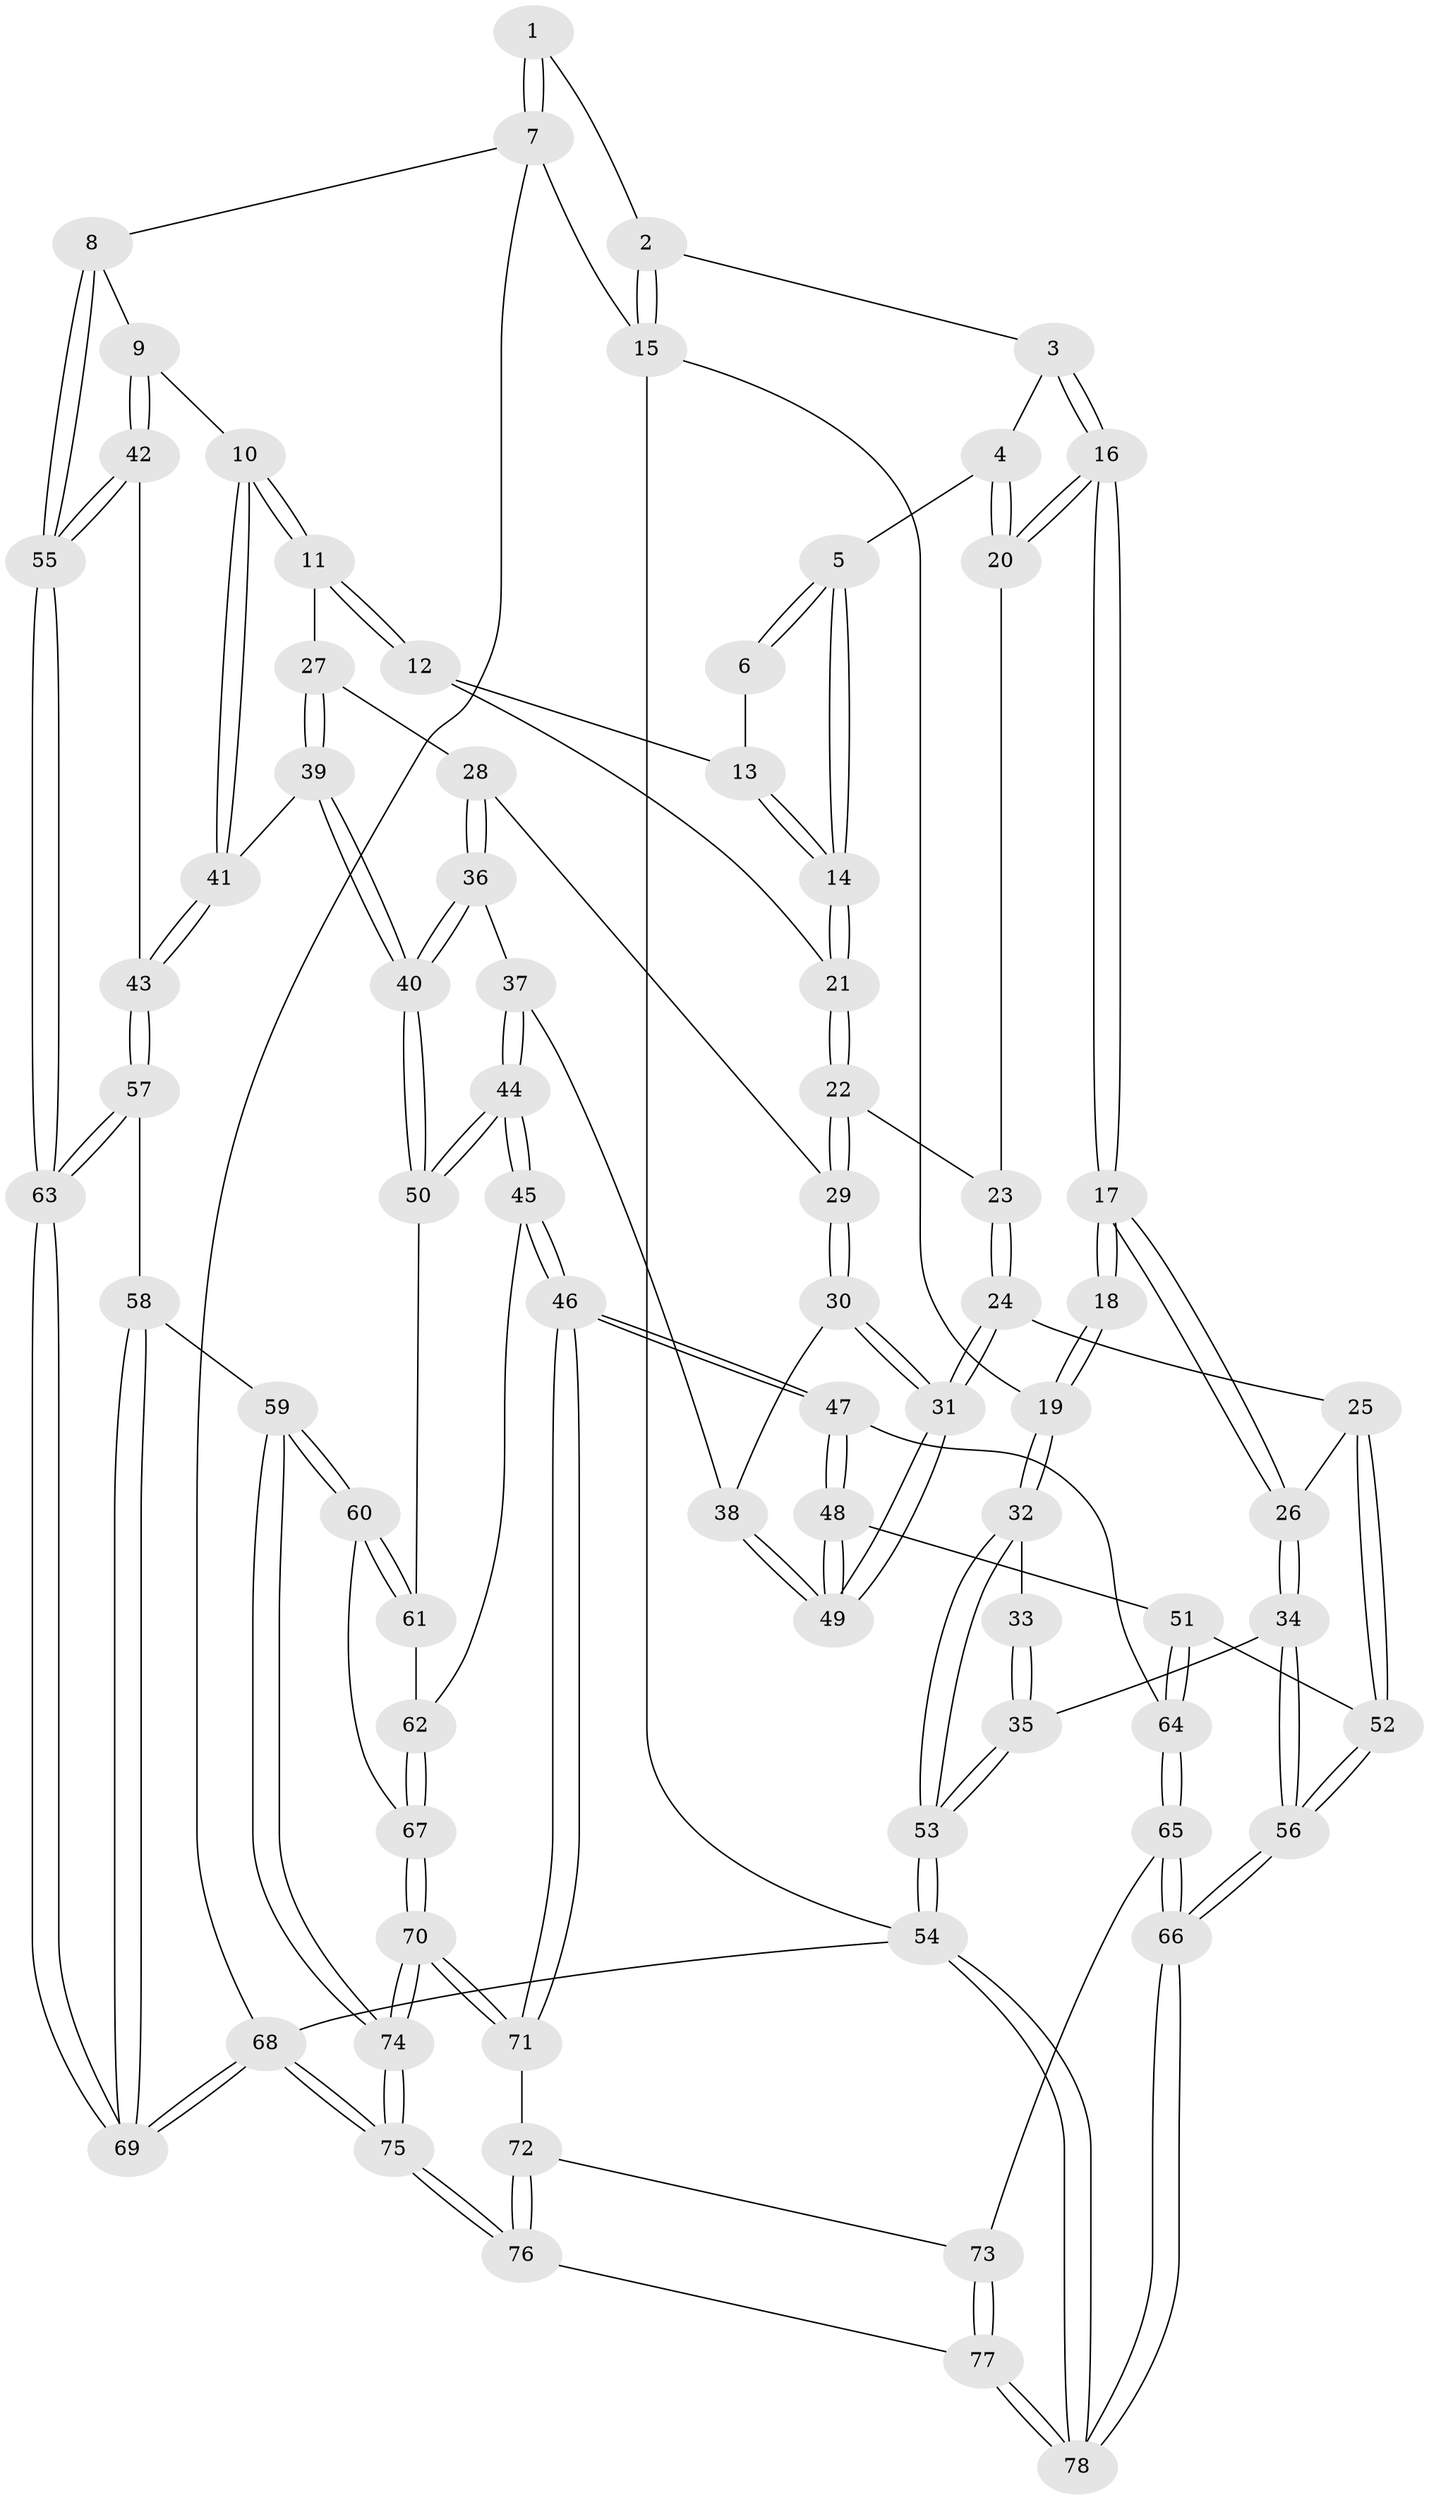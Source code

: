 // coarse degree distribution, {4: 0.40425531914893614, 5: 0.2765957446808511, 3: 0.19148936170212766, 6: 0.10638297872340426, 2: 0.02127659574468085}
// Generated by graph-tools (version 1.1) at 2025/42/03/06/25 10:42:29]
// undirected, 78 vertices, 192 edges
graph export_dot {
graph [start="1"]
  node [color=gray90,style=filled];
  1 [pos="+0.6405159166777143+0"];
  2 [pos="+0.030560979681809274+0"];
  3 [pos="+0.2774929859167581+0.11152856362973321"];
  4 [pos="+0.477950222344569+0.18162914098148236"];
  5 [pos="+0.4945316566477575+0.1808204701654778"];
  6 [pos="+0.6404664511331504+0"];
  7 [pos="+1+0"];
  8 [pos="+1+0.2078909707819522"];
  9 [pos="+1+0.25543084222822515"];
  10 [pos="+1+0.26109013802597864"];
  11 [pos="+1+0.260452708970773"];
  12 [pos="+0.8127949020573936+0.2133272353339981"];
  13 [pos="+0.7151367580423447+0.07819071521433993"];
  14 [pos="+0.5735026376103515+0.27350440836932294"];
  15 [pos="+0+0"];
  16 [pos="+0.25013571232808796+0.3786356966069222"];
  17 [pos="+0.22431369889035138+0.41267307974738215"];
  18 [pos="+0.14807121222890773+0.3864455864416474"];
  19 [pos="+0+0.12796831037651915"];
  20 [pos="+0.3732402395588478+0.3495886775615669"];
  21 [pos="+0.6105700666299768+0.3341307298514131"];
  22 [pos="+0.6100960692793985+0.3371620560971842"];
  23 [pos="+0.44891096455413526+0.37696960705270655"];
  24 [pos="+0.4478864379973334+0.521791479733455"];
  25 [pos="+0.4357429784279658+0.5228754220209156"];
  26 [pos="+0.23997602679567334+0.4833150153104882"];
  27 [pos="+0.7312023329975086+0.45246967963031653"];
  28 [pos="+0.6610125481669378+0.4260269943257681"];
  29 [pos="+0.6210542033025351+0.37982795896731353"];
  30 [pos="+0.48390635982447744+0.5290657057246204"];
  31 [pos="+0.4791940080838507+0.5313527684232384"];
  32 [pos="+0+0.4901980789218895"];
  33 [pos="+0.021910135733332517+0.5045931778579048"];
  34 [pos="+0.1776790897178234+0.7046643749649528"];
  35 [pos="+0.17199501765956327+0.7038345978999299"];
  36 [pos="+0.6461257534691702+0.4952127586474963"];
  37 [pos="+0.6184650716151381+0.5618264907957907"];
  38 [pos="+0.5925305945143983+0.5602038753908377"];
  39 [pos="+0.8166052102967407+0.581932280032312"];
  40 [pos="+0.7425117795125681+0.6338130979024765"];
  41 [pos="+0.8484945064032646+0.5843675223749408"];
  42 [pos="+0.9520983956559461+0.6267123221996855"];
  43 [pos="+0.8886884103957975+0.6286204242853383"];
  44 [pos="+0.653549480589069+0.6490008822947563"];
  45 [pos="+0.6007852420675195+0.701562708862037"];
  46 [pos="+0.5597235016398597+0.7400368549274265"];
  47 [pos="+0.5477121962094448+0.7310404841980076"];
  48 [pos="+0.5128422062041414+0.6948886962768314"];
  49 [pos="+0.5102059833425684+0.673585671206607"];
  50 [pos="+0.7422250209746389+0.6340731114854378"];
  51 [pos="+0.4467534257364483+0.6881979662900682"];
  52 [pos="+0.37697166537950727+0.676784356621255"];
  53 [pos="+0+0.6992794879075074"];
  54 [pos="+0+1"];
  55 [pos="+1+0.6291762956720331"];
  56 [pos="+0.18368059292776157+0.7131011989054692"];
  57 [pos="+0.8890602708451646+0.632870689472371"];
  58 [pos="+0.887935722059586+0.7610604815363802"];
  59 [pos="+0.827530380926357+0.7880137663667542"];
  60 [pos="+0.826561000475798+0.7874377022158736"];
  61 [pos="+0.7453531629054209+0.6518864371356047"];
  62 [pos="+0.7328029384680924+0.7387525686957248"];
  63 [pos="+1+1"];
  64 [pos="+0.3922228397460374+0.7847948340012346"];
  65 [pos="+0.30909810428113493+0.8250991606737064"];
  66 [pos="+0.21251797576049578+0.8174231218535998"];
  67 [pos="+0.731576033801004+0.7684846592762176"];
  68 [pos="+1+1"];
  69 [pos="+1+1"];
  70 [pos="+0.6511994010842468+0.8178032820990578"];
  71 [pos="+0.5603298723561374+0.7427184860084601"];
  72 [pos="+0.5111044403685842+0.8258483756819504"];
  73 [pos="+0.4335394437342385+0.8614831008307273"];
  74 [pos="+0.7431190745430107+1"];
  75 [pos="+0.7552708242347653+1"];
  76 [pos="+0.5966871564447874+1"];
  77 [pos="+0.4570458119526725+1"];
  78 [pos="+0.1455277290901471+1"];
  1 -- 2;
  1 -- 7;
  1 -- 7;
  2 -- 3;
  2 -- 15;
  2 -- 15;
  3 -- 4;
  3 -- 16;
  3 -- 16;
  4 -- 5;
  4 -- 20;
  4 -- 20;
  5 -- 6;
  5 -- 6;
  5 -- 14;
  5 -- 14;
  6 -- 13;
  7 -- 8;
  7 -- 15;
  7 -- 68;
  8 -- 9;
  8 -- 55;
  8 -- 55;
  9 -- 10;
  9 -- 42;
  9 -- 42;
  10 -- 11;
  10 -- 11;
  10 -- 41;
  10 -- 41;
  11 -- 12;
  11 -- 12;
  11 -- 27;
  12 -- 13;
  12 -- 21;
  13 -- 14;
  13 -- 14;
  14 -- 21;
  14 -- 21;
  15 -- 19;
  15 -- 54;
  16 -- 17;
  16 -- 17;
  16 -- 20;
  16 -- 20;
  17 -- 18;
  17 -- 18;
  17 -- 26;
  17 -- 26;
  18 -- 19;
  18 -- 19;
  19 -- 32;
  19 -- 32;
  20 -- 23;
  21 -- 22;
  21 -- 22;
  22 -- 23;
  22 -- 29;
  22 -- 29;
  23 -- 24;
  23 -- 24;
  24 -- 25;
  24 -- 31;
  24 -- 31;
  25 -- 26;
  25 -- 52;
  25 -- 52;
  26 -- 34;
  26 -- 34;
  27 -- 28;
  27 -- 39;
  27 -- 39;
  28 -- 29;
  28 -- 36;
  28 -- 36;
  29 -- 30;
  29 -- 30;
  30 -- 31;
  30 -- 31;
  30 -- 38;
  31 -- 49;
  31 -- 49;
  32 -- 33;
  32 -- 53;
  32 -- 53;
  33 -- 35;
  33 -- 35;
  34 -- 35;
  34 -- 56;
  34 -- 56;
  35 -- 53;
  35 -- 53;
  36 -- 37;
  36 -- 40;
  36 -- 40;
  37 -- 38;
  37 -- 44;
  37 -- 44;
  38 -- 49;
  38 -- 49;
  39 -- 40;
  39 -- 40;
  39 -- 41;
  40 -- 50;
  40 -- 50;
  41 -- 43;
  41 -- 43;
  42 -- 43;
  42 -- 55;
  42 -- 55;
  43 -- 57;
  43 -- 57;
  44 -- 45;
  44 -- 45;
  44 -- 50;
  44 -- 50;
  45 -- 46;
  45 -- 46;
  45 -- 62;
  46 -- 47;
  46 -- 47;
  46 -- 71;
  46 -- 71;
  47 -- 48;
  47 -- 48;
  47 -- 64;
  48 -- 49;
  48 -- 49;
  48 -- 51;
  50 -- 61;
  51 -- 52;
  51 -- 64;
  51 -- 64;
  52 -- 56;
  52 -- 56;
  53 -- 54;
  53 -- 54;
  54 -- 78;
  54 -- 78;
  54 -- 68;
  55 -- 63;
  55 -- 63;
  56 -- 66;
  56 -- 66;
  57 -- 58;
  57 -- 63;
  57 -- 63;
  58 -- 59;
  58 -- 69;
  58 -- 69;
  59 -- 60;
  59 -- 60;
  59 -- 74;
  59 -- 74;
  60 -- 61;
  60 -- 61;
  60 -- 67;
  61 -- 62;
  62 -- 67;
  62 -- 67;
  63 -- 69;
  63 -- 69;
  64 -- 65;
  64 -- 65;
  65 -- 66;
  65 -- 66;
  65 -- 73;
  66 -- 78;
  66 -- 78;
  67 -- 70;
  67 -- 70;
  68 -- 69;
  68 -- 69;
  68 -- 75;
  68 -- 75;
  70 -- 71;
  70 -- 71;
  70 -- 74;
  70 -- 74;
  71 -- 72;
  72 -- 73;
  72 -- 76;
  72 -- 76;
  73 -- 77;
  73 -- 77;
  74 -- 75;
  74 -- 75;
  75 -- 76;
  75 -- 76;
  76 -- 77;
  77 -- 78;
  77 -- 78;
}
